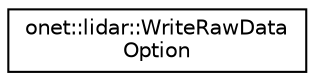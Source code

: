 digraph "Graphical Class Hierarchy"
{
 // LATEX_PDF_SIZE
  edge [fontname="Helvetica",fontsize="10",labelfontname="Helvetica",labelfontsize="10"];
  node [fontname="Helvetica",fontsize="10",shape=record];
  rankdir="LR";
  Node0 [label="onet::lidar::WriteRawData\lOption",height=0.2,width=0.4,color="black", fillcolor="white", style="filled",URL="$structonet_1_1lidar_1_1WriteRawDataOption.html",tooltip="The WriteRawDataOption struct Optional parameters to Start."];
}
